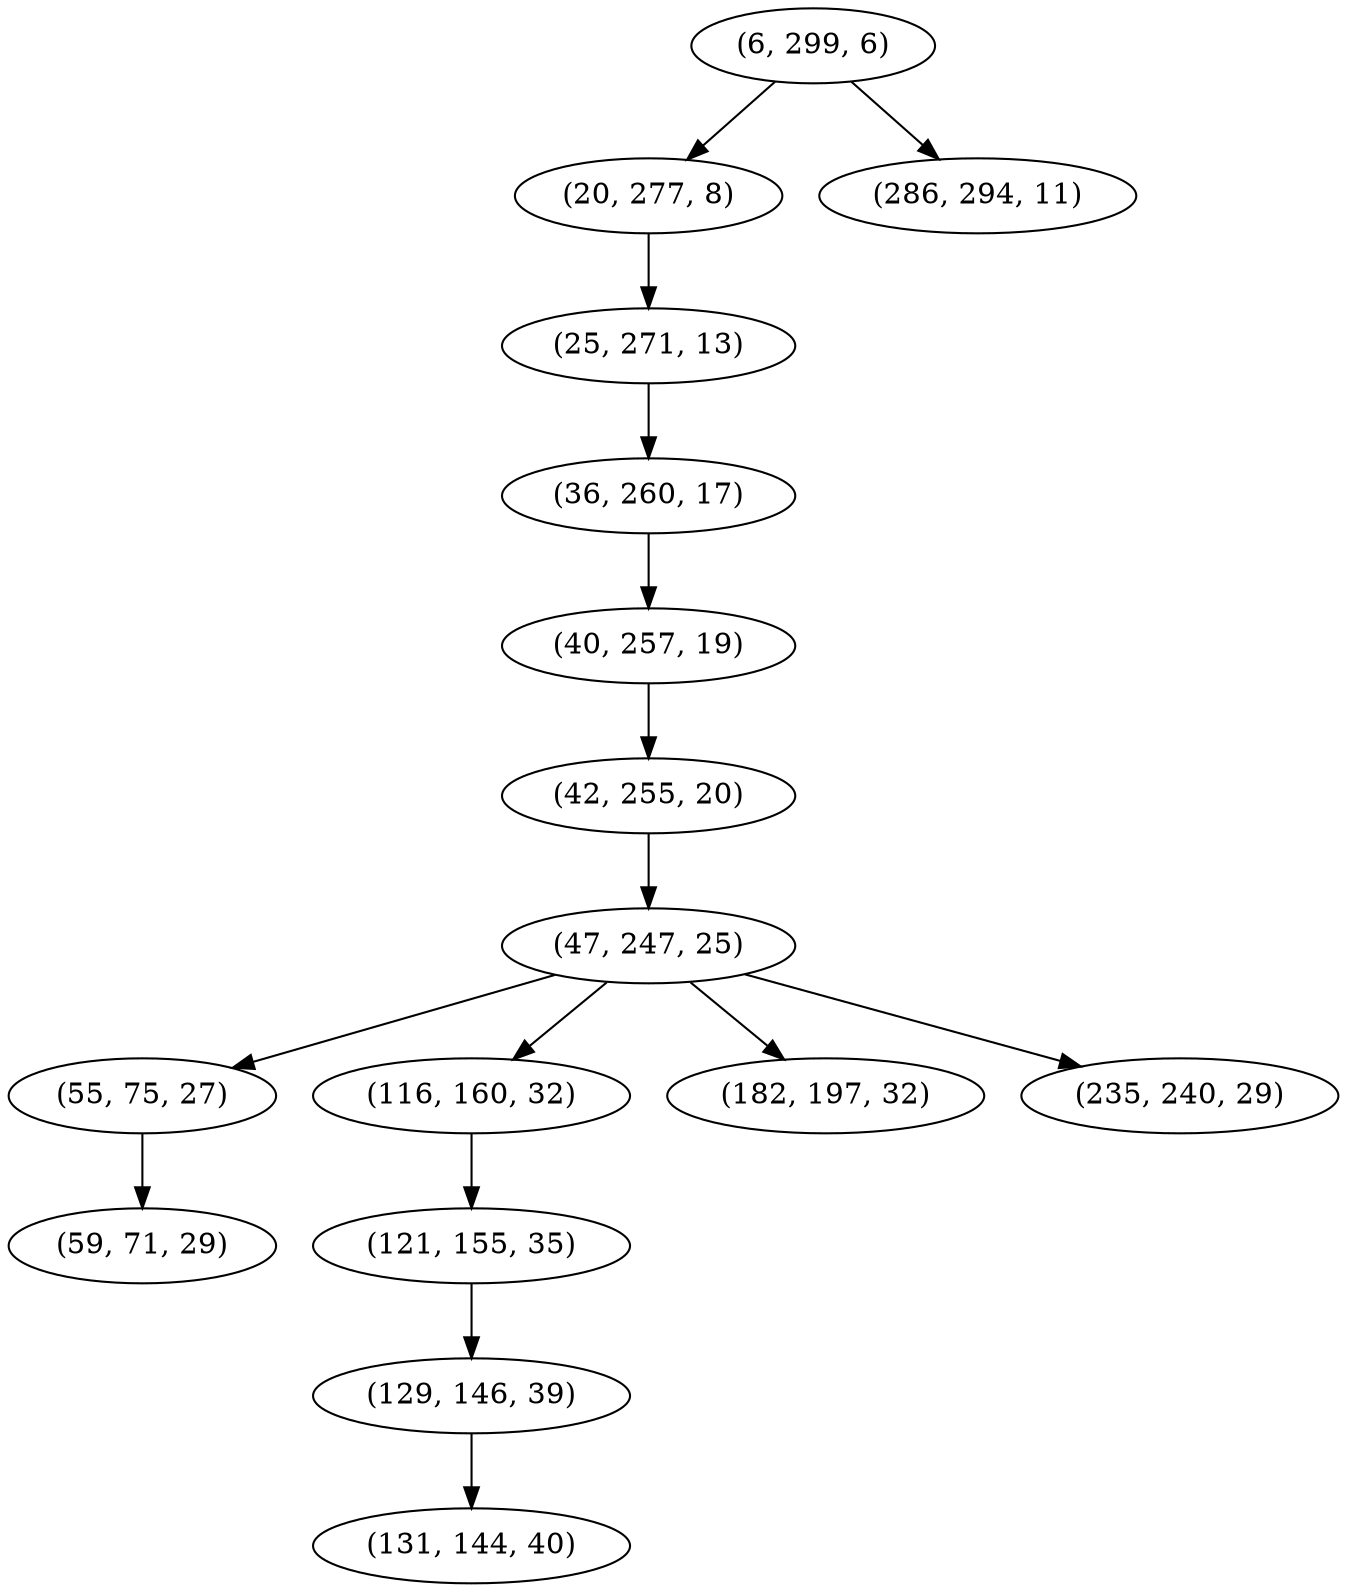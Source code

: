 digraph tree {
    "(6, 299, 6)";
    "(20, 277, 8)";
    "(25, 271, 13)";
    "(36, 260, 17)";
    "(40, 257, 19)";
    "(42, 255, 20)";
    "(47, 247, 25)";
    "(55, 75, 27)";
    "(59, 71, 29)";
    "(116, 160, 32)";
    "(121, 155, 35)";
    "(129, 146, 39)";
    "(131, 144, 40)";
    "(182, 197, 32)";
    "(235, 240, 29)";
    "(286, 294, 11)";
    "(6, 299, 6)" -> "(20, 277, 8)";
    "(6, 299, 6)" -> "(286, 294, 11)";
    "(20, 277, 8)" -> "(25, 271, 13)";
    "(25, 271, 13)" -> "(36, 260, 17)";
    "(36, 260, 17)" -> "(40, 257, 19)";
    "(40, 257, 19)" -> "(42, 255, 20)";
    "(42, 255, 20)" -> "(47, 247, 25)";
    "(47, 247, 25)" -> "(55, 75, 27)";
    "(47, 247, 25)" -> "(116, 160, 32)";
    "(47, 247, 25)" -> "(182, 197, 32)";
    "(47, 247, 25)" -> "(235, 240, 29)";
    "(55, 75, 27)" -> "(59, 71, 29)";
    "(116, 160, 32)" -> "(121, 155, 35)";
    "(121, 155, 35)" -> "(129, 146, 39)";
    "(129, 146, 39)" -> "(131, 144, 40)";
}
